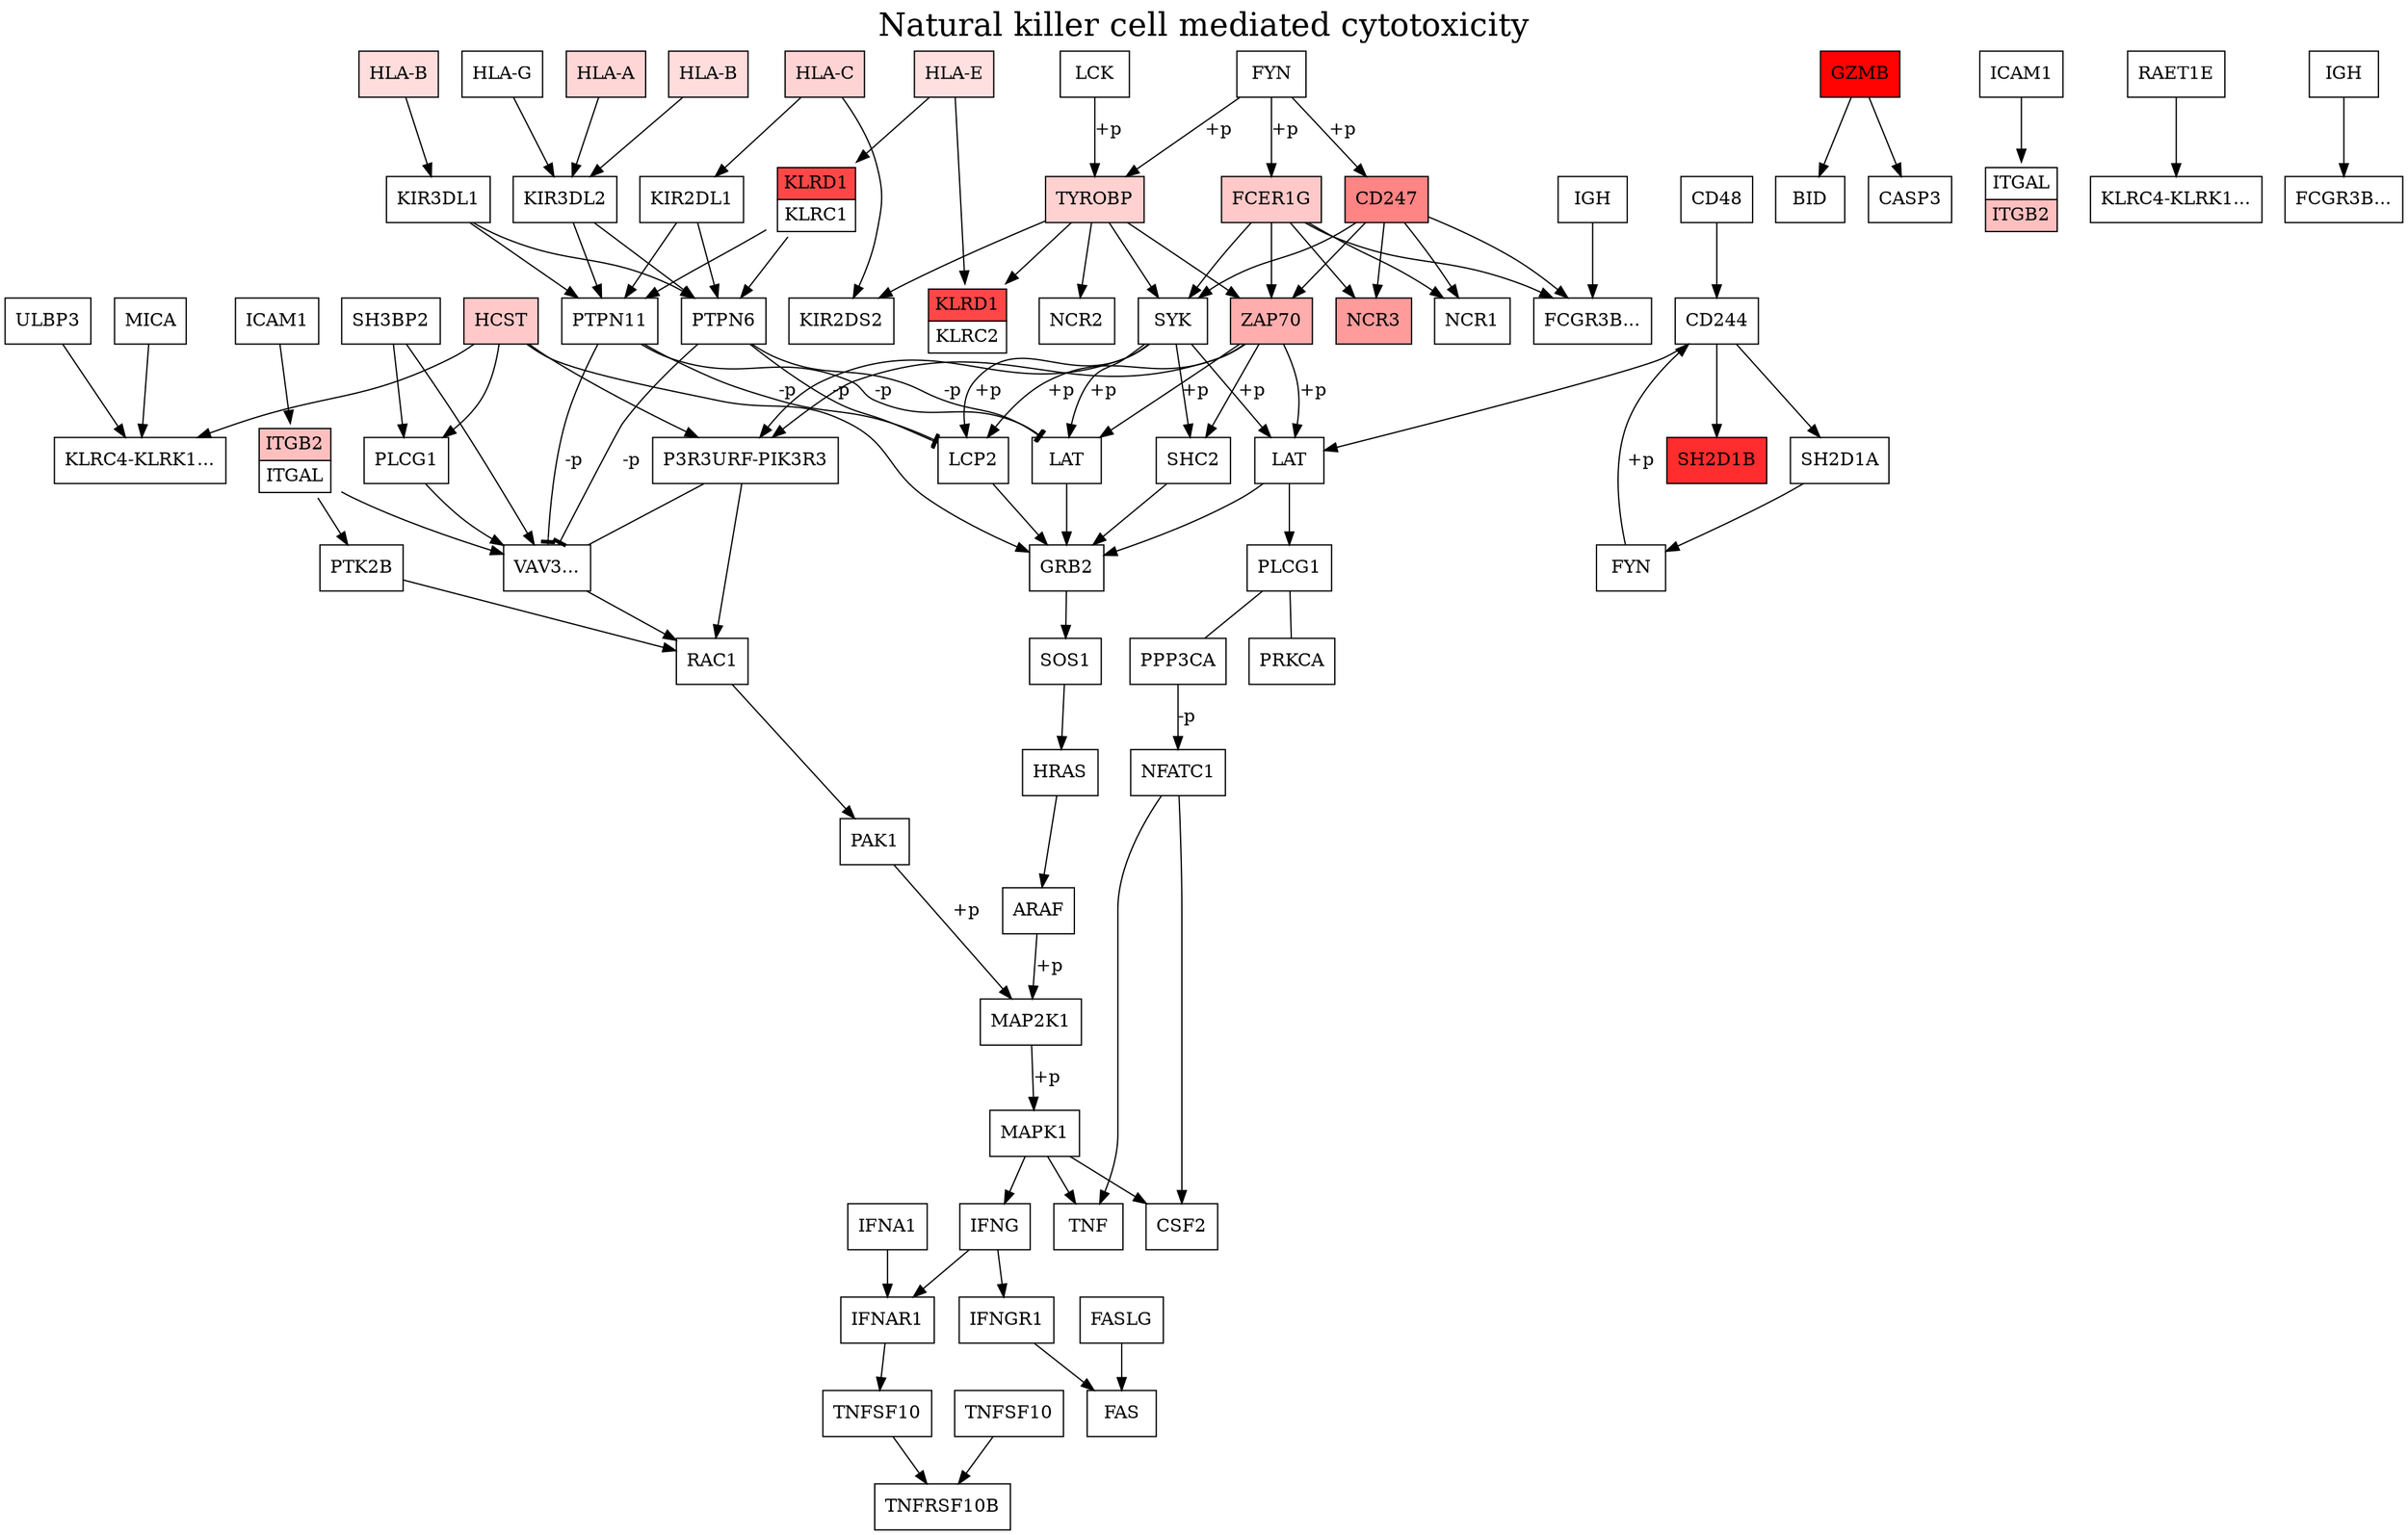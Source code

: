 digraph pathway {
bgcolor="#ffffff";
labelloc=t;
label="Natural killer cell mediated cytotoxicity";
fontsize=25;
rankdir=TB;
splines=normal;
arrowhead=normal;
24 [label=NFATC1, shape=rectangle, style=filled, color="#000000", fillcolor="#ffffff"];
25 [label=PPP3CA, shape=rectangle, style=filled, color="#000000", fillcolor="#ffffff"];
28 [label=FYN, shape=rectangle, style=filled, color="#000000", fillcolor="#ffffff"];
29 [label=TNFSF10, shape=rectangle, style=filled, color="#000000", fillcolor="#ffffff"];
30 [label=IFNGR1, shape=rectangle, style=filled, color="#000000", fillcolor="#ffffff"];
31 [label=PLCG1, shape=rectangle, style=filled, color="#000000", fillcolor="#ffffff"];
32 [label=LAT, shape=rectangle, style=filled, color="#000000", fillcolor="#ffffff"];
34 [label="HLA-E", shape=rectangle, style=filled, color="#000000", fillcolor="#ffe0e0"];
35 [label=IFNG, shape=rectangle, style=filled, color="#000000", fillcolor="#ffffff"];
36 [label=CSF2, shape=rectangle, style=filled, color="#000000", fillcolor="#ffffff"];
37 [label=TNF, shape=rectangle, style=filled, color="#000000", fillcolor="#ffffff"];
38 [label=PRKCA, shape=rectangle, style=filled, color="#000000", fillcolor="#ffffff"];
39 [label=SH3BP2, shape=rectangle, style=filled, color="#000000", fillcolor="#ffffff"];
40 [label=PLCG1, shape=rectangle, style=filled, color="#000000", fillcolor="#ffffff"];
41 [label=LAT, shape=rectangle, style=filled, color="#000000", fillcolor="#ffffff"];
42 [label=PTK2B, shape=rectangle, style=filled, color="#000000", fillcolor="#ffffff"];
43 [label=LCP2, shape=rectangle, style=filled, color="#000000", fillcolor="#ffffff"];
44 [label=SYK, shape=rectangle, style=filled, color="#000000", fillcolor="#ffffff"];
45 [label=ZAP70, shape=rectangle, style=filled, color="#000000", fillcolor="#ffadad"];
46 [label=LCK, shape=rectangle, style=filled, color="#000000", fillcolor="#ffffff"];
47 [label=SH2D1B, shape=rectangle, style=filled, color="#000000", fillcolor="#ff2d2d"];
48 [label=FYN, shape=rectangle, style=filled, color="#000000", fillcolor="#ffffff"];
49 [label=SH2D1A, shape=rectangle, style=filled, color="#000000", fillcolor="#ffffff"];
50 [label=HCST, shape=rectangle, style=filled, color="#000000", fillcolor="#ffc9c9"];
51 [label=CD247, shape=rectangle, style=filled, color="#000000", fillcolor="#ff8484"];
52 [label=FCER1G, shape=rectangle, style=filled, color="#000000", fillcolor="#ffc9c9"];
53 [label=TYROBP, shape=rectangle, style=filled, color="#000000", fillcolor="#ffd1d1"];
54 [label=PTPN11, shape=rectangle, style=filled, color="#000000", fillcolor="#ffffff"];
55 [label=PTPN6, shape=rectangle, style=filled, color="#000000", fillcolor="#ffffff"];
56 [label=IFNA1, shape=rectangle, style=filled, color="#000000", fillcolor="#ffffff"];
57 [label=BID, shape=rectangle, style=filled, color="#000000", fillcolor="#ffffff"];
58 [label=CASP3, shape=rectangle, style=filled, color="#000000", fillcolor="#ffffff"];
59 [label=GZMB, shape=rectangle, style=filled, color="#000000", fillcolor="#ff0202"];
61 [label=FAS, shape=rectangle, style=filled, color="#000000", fillcolor="#ffffff"];
62 [label=TNFRSF10B, shape=rectangle, style=filled, color="#000000", fillcolor="#ffffff"];
63 [label=CD48, shape=rectangle, style=filled, color="#000000", fillcolor="#ffffff"];
64 [label=ULBP3, shape=rectangle, style=filled, color="#000000", fillcolor="#ffffff"];
66 [label=MICA, shape=rectangle, style=filled, color="#000000", fillcolor="#ffffff"];
67 [label=ICAM1, shape=rectangle, style=filled, color="#000000", fillcolor="#ffffff"];
68 [label="HLA-C", shape=rectangle, style=filled, color="#000000", fillcolor="#fed3d3"];
71 [label="HLA-B", shape=rectangle, style=filled, color="#000000", fillcolor="#ffdddd"];
72 [label="HLA-G", shape=rectangle, style=filled, color="#000000", fillcolor="#ffffff"];
73 [label="HLA-A", shape=rectangle, style=filled, color="#000000", fillcolor="#ffd6d6"];
75 [label="P3R3URF-PIK3R3", shape=rectangle, style=filled, color="#000000", fillcolor="#ffffff"];
76 [label="HLA-B", shape=rectangle, style=filled, color="#000000", fillcolor="#ffdddd"];
77 [label=MAPK1, shape=rectangle, style=filled, color="#000000", fillcolor="#ffffff"];
78 [label=MAP2K1, shape=rectangle, style=filled, color="#000000", fillcolor="#ffffff"];
79 [label=ARAF, shape=rectangle, style=filled, color="#000000", fillcolor="#ffffff"];
80 [label=HRAS, shape=rectangle, style=filled, color="#000000", fillcolor="#ffffff"];
81 [label=SOS1, shape=rectangle, style=filled, color="#000000", fillcolor="#ffffff"];
82 [label=GRB2, shape=rectangle, style=filled, color="#000000", fillcolor="#ffffff"];
83 [label=SHC2, shape=rectangle, style=filled, color="#000000", fillcolor="#ffffff"];
84 [label=PAK1, shape=rectangle, style=filled, color="#000000", fillcolor="#ffffff"];
85 [label=RAC1, shape=rectangle, style=filled, color="#000000", fillcolor="#ffffff"];
86 [label="VAV3...", shape=rectangle, style=filled, color="#000000", fillcolor="#ffffff"];
212 [label=FASLG, shape=rectangle, style=filled, color="#000000", fillcolor="#ffffff"];
213 [label=TNFSF10, shape=rectangle, style=filled, color="#000000", fillcolor="#ffffff"];
214 [label=IFNAR1, shape=rectangle, style=filled, color="#000000", fillcolor="#ffffff"];
215 [label=CD244, shape=rectangle, style=filled, color="#000000", fillcolor="#ffffff"];
216 [label="KLRC4-KLRK1...", shape=rectangle, style=filled, color="#000000", fillcolor="#ffffff"];
217 [label=NCR3, shape=rectangle, style=filled, color="#000000", fillcolor="#ff9b9b"];
218 [label=NCR1, shape=rectangle, style=filled, color="#000000", fillcolor="#ffffff"];
219 [label="FCGR3B...", shape=rectangle, style=filled, color="#000000", fillcolor="#ffffff"];
220 [label=NCR2, shape=rectangle, style=filled, color="#000000", fillcolor="#ffffff"];
222 [label=KIR2DS2, shape=rectangle, style=filled, color="#000000", fillcolor="#ffffff"];
227 [label=KIR2DL1, shape=rectangle, style=filled, color="#000000", fillcolor="#ffffff"];
228 [label=KIR3DL2, shape=rectangle, style=filled, color="#000000", fillcolor="#ffffff"];
229 [label=KIR3DL1, shape=rectangle, style=filled, color="#000000", fillcolor="#ffffff"];
254 [label=ICAM1, shape=rectangle, style=filled, color="#000000", fillcolor="#ffffff"];
257 [label=RAET1E, shape=rectangle, style=filled, color="#000000", fillcolor="#ffffff"];
271 [label="FCGR3B...", shape=rectangle, style=filled, color="#000000", fillcolor="#ffffff"];
274 [label="KLRC4-KLRK1...", shape=rectangle, style=filled, color="#000000", fillcolor="#ffffff"];
279 [label=IGH, shape=rectangle, style=filled, color="#000000", fillcolor="#ffffff"];
280 [label=<<table border="0" cellborder="1" cellspacing="0" cellpadding="4"><tr><td bgcolor="#ff4747">KLRD1</td></tr><tr><td bgcolor="#ffffff">KLRC1</td></tr></table>>, shape=plaintext, style=filled, color="#000000", fillcolor="#ffffff"];
281 [label=<<table border="0" cellborder="1" cellspacing="0" cellpadding="4"><tr><td bgcolor="#ff4747">KLRD1</td></tr><tr><td bgcolor="#ffffff">KLRC2</td></tr></table>>, shape=plaintext, style=filled, color="#000000", fillcolor="#ffffff"];
282 [label=<<table border="0" cellborder="1" cellspacing="0" cellpadding="4"><tr><td bgcolor="#ffbfbf">ITGB2</td></tr><tr><td bgcolor="#ffffff">ITGAL</td></tr></table>>, shape=plaintext, style=filled, color="#000000", fillcolor="#ffffff"];
283 [label=<<table border="0" cellborder="1" cellspacing="0" cellpadding="4"><tr><td bgcolor="#ffffff">ITGAL</td></tr><tr><td bgcolor="#ffbfbf">ITGB2</td></tr></table>>, shape=plaintext, style=filled, color="#000000", fillcolor="#ffffff"];
23 [label=IGH, shape=rectangle, style=filled, color="#000000", fillcolor="#ffffff"];
31 -> 25 [arrowhead=none, style=solid];
75 -> 86 [arrowhead=none, style=solid];
31 -> 38 [arrowhead=none, style=solid];
76 -> 229 [arrowhead=normal, style=solid];
73 -> 228 [arrowhead=normal, style=solid];
72 -> 228 [arrowhead=normal, style=solid];
71 -> 228 [arrowhead=normal, style=solid];
68 -> 227 [arrowhead=normal, style=solid];
34 -> 280 [arrowhead=normal, style=solid];
68 -> 222 [arrowhead=normal, style=solid];
34 -> 281 [arrowhead=normal, style=solid];
67 -> 282 [arrowhead=normal, style=solid];
66 -> 216 [arrowhead=normal, style=solid];
64 -> 216 [arrowhead=normal, style=solid];
63 -> 215 [arrowhead=normal, style=solid];
213 -> 62 [arrowhead=normal, style=solid];
212 -> 61 [arrowhead=normal, style=solid];
59 -> 58 [arrowhead=normal, style=solid];
59 -> 57 [arrowhead=normal, style=solid];
229 -> 55 [arrowhead=normal, style=solid];
229 -> 54 [arrowhead=normal, style=solid];
228 -> 55 [arrowhead=normal, style=solid];
228 -> 54 [arrowhead=normal, style=solid];
227 -> 55 [arrowhead=normal, style=solid];
227 -> 54 [arrowhead=normal, style=solid];
280 -> 55 [arrowhead=normal, style=solid];
280 -> 54 [arrowhead=normal, style=solid];
282 -> 42 [arrowhead=normal, style=solid];
282 -> 86 [arrowhead=normal, style=solid];
215 -> 47 [arrowhead=normal, style=solid];
215 -> 49 [arrowhead=normal, style=solid];
49 -> 28 [arrowhead=normal, style=solid];
53 -> 45 [arrowhead=normal, style=solid];
53 -> 44 [arrowhead=normal, style=solid];
52 -> 45 [arrowhead=normal, style=solid];
52 -> 44 [arrowhead=normal, style=solid];
51 -> 45 [arrowhead=normal, style=solid];
51 -> 44 [arrowhead=normal, style=solid];
45 -> 75 [arrowhead=normal, style=solid];
44 -> 75 [arrowhead=normal, style=solid];
50 -> 40 [arrowhead=normal, style=solid];
50 -> 75 [arrowhead=normal, style=solid];
40 -> 86 [arrowhead=normal, style=solid];
75 -> 85 [arrowhead=normal, style=solid];
86 -> 85 [arrowhead=normal, style=solid];
42 -> 85 [arrowhead=normal, style=solid];
85 -> 84 [arrowhead=normal, style=solid];
43 -> 82 [arrowhead=normal, style=solid];
41 -> 82 [arrowhead=normal, style=solid];
45 -> 83 [arrowhead=normal, style=solid];
44 -> 83 [arrowhead=normal, style=solid];
83 -> 82 [arrowhead=normal, style=solid];
82 -> 81 [arrowhead=normal, style=solid];
81 -> 80 [arrowhead=normal, style=solid];
80 -> 79 [arrowhead=normal, style=solid];
50 -> 82 [arrowhead=normal, style=solid];
32 -> 82 [arrowhead=normal, style=solid];
32 -> 31 [arrowhead=normal, style=solid];
215 -> 32 [arrowhead=normal, style=solid];
77 -> 37 [arrowhead=normal, style=solid];
77 -> 36 [arrowhead=normal, style=solid];
77 -> 35 [arrowhead=normal, style=solid];
24 -> 37 [arrowhead=normal, style=solid];
24 -> 36 [arrowhead=normal, style=solid];
30 -> 61 [arrowhead=normal, style=solid];
35 -> 30 [arrowhead=normal, style=solid];
56 -> 214 [arrowhead=normal, style=solid];
214 -> 29 [arrowhead=normal, style=solid];
35 -> 214 [arrowhead=normal, style=solid];
84 -> 78 [arrowhead=normal, label="+p", style=solid];
78 -> 77 [arrowhead=normal, label="+p", style=solid];
79 -> 78 [arrowhead=normal, label="+p", style=solid];
46 -> 53 [arrowhead=normal, label="+p", style=solid];
48 -> 53 [arrowhead=normal, label="+p", style=solid];
48 -> 52 [arrowhead=normal, label="+p", style=solid];
48 -> 51 [arrowhead=normal, label="+p", style=solid];
45 -> 43 [arrowhead=normal, label="+p", style=solid];
45 -> 41 [arrowhead=normal, label="+p", style=solid];
44 -> 43 [arrowhead=normal, label="+p", style=solid];
44 -> 41 [arrowhead=normal, label="+p", style=solid];
45 -> 32 [arrowhead=normal, label="+p", style=solid];
44 -> 32 [arrowhead=normal, label="+p", style=solid];
28 -> 215 [arrowhead=normal, label="+p", style=solid];
55 -> 86 [arrowhead=tee, label="-p", style=solid];
54 -> 86 [arrowhead=tee, label="-p", style=solid];
55 -> 43 [arrowhead=tee, label="-p", style=solid];
54 -> 43 [arrowhead=tee, label="-p", style=solid];
55 -> 41 [arrowhead=tee, label="-p", style=solid];
54 -> 41 [arrowhead=tee, label="-p", style=solid];
25 -> 24 [arrowhead=normal, label="-p", style=solid];
53 -> 222 [arrowhead=normal, style=solid];
53 -> 281 [arrowhead=normal, style=solid];
53 -> 220 [arrowhead=normal, style=solid];
52 -> 218 [arrowhead=normal, style=solid];
52 -> 219 [arrowhead=normal, style=solid];
52 -> 217 [arrowhead=normal, style=solid];
51 -> 218 [arrowhead=normal, style=solid];
51 -> 219 [arrowhead=normal, style=solid];
51 -> 217 [arrowhead=normal, style=solid];
50 -> 216 [arrowhead=normal, style=solid];
39 -> 86 [arrowhead=normal, style=solid];
39 -> 40 [arrowhead=normal, style=solid];
29 -> 62 [arrowhead=normal, style=solid];
23 -> 219 [arrowhead=normal, style=solid];
254 -> 283 [arrowhead=normal, style=solid];
279 -> 271 [arrowhead=normal, style=solid];
257 -> 274 [arrowhead=normal, style=solid];
}

